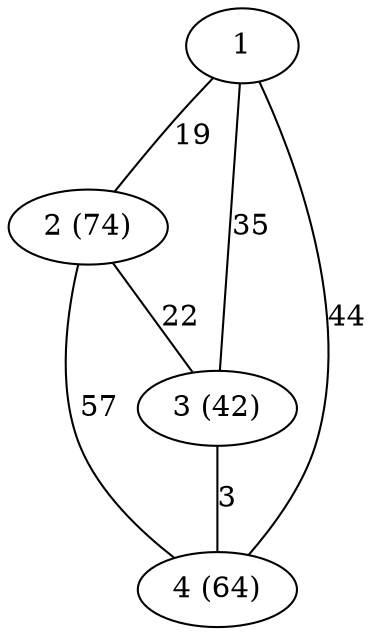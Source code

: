 graph g {
1 -- 2 [label=19 color=black]
1 -- 3 [label=35 color=black]
1 -- 4 [label=44 color=black]
2 -- 3 [label=22 color=black]
3 -- 4 [label=3 color=black]
2 -- 4 [label=57 color=black]
2 [label="2 (74)"]
3 [label="3 (42)"]
4 [label="4 (64)"]
}